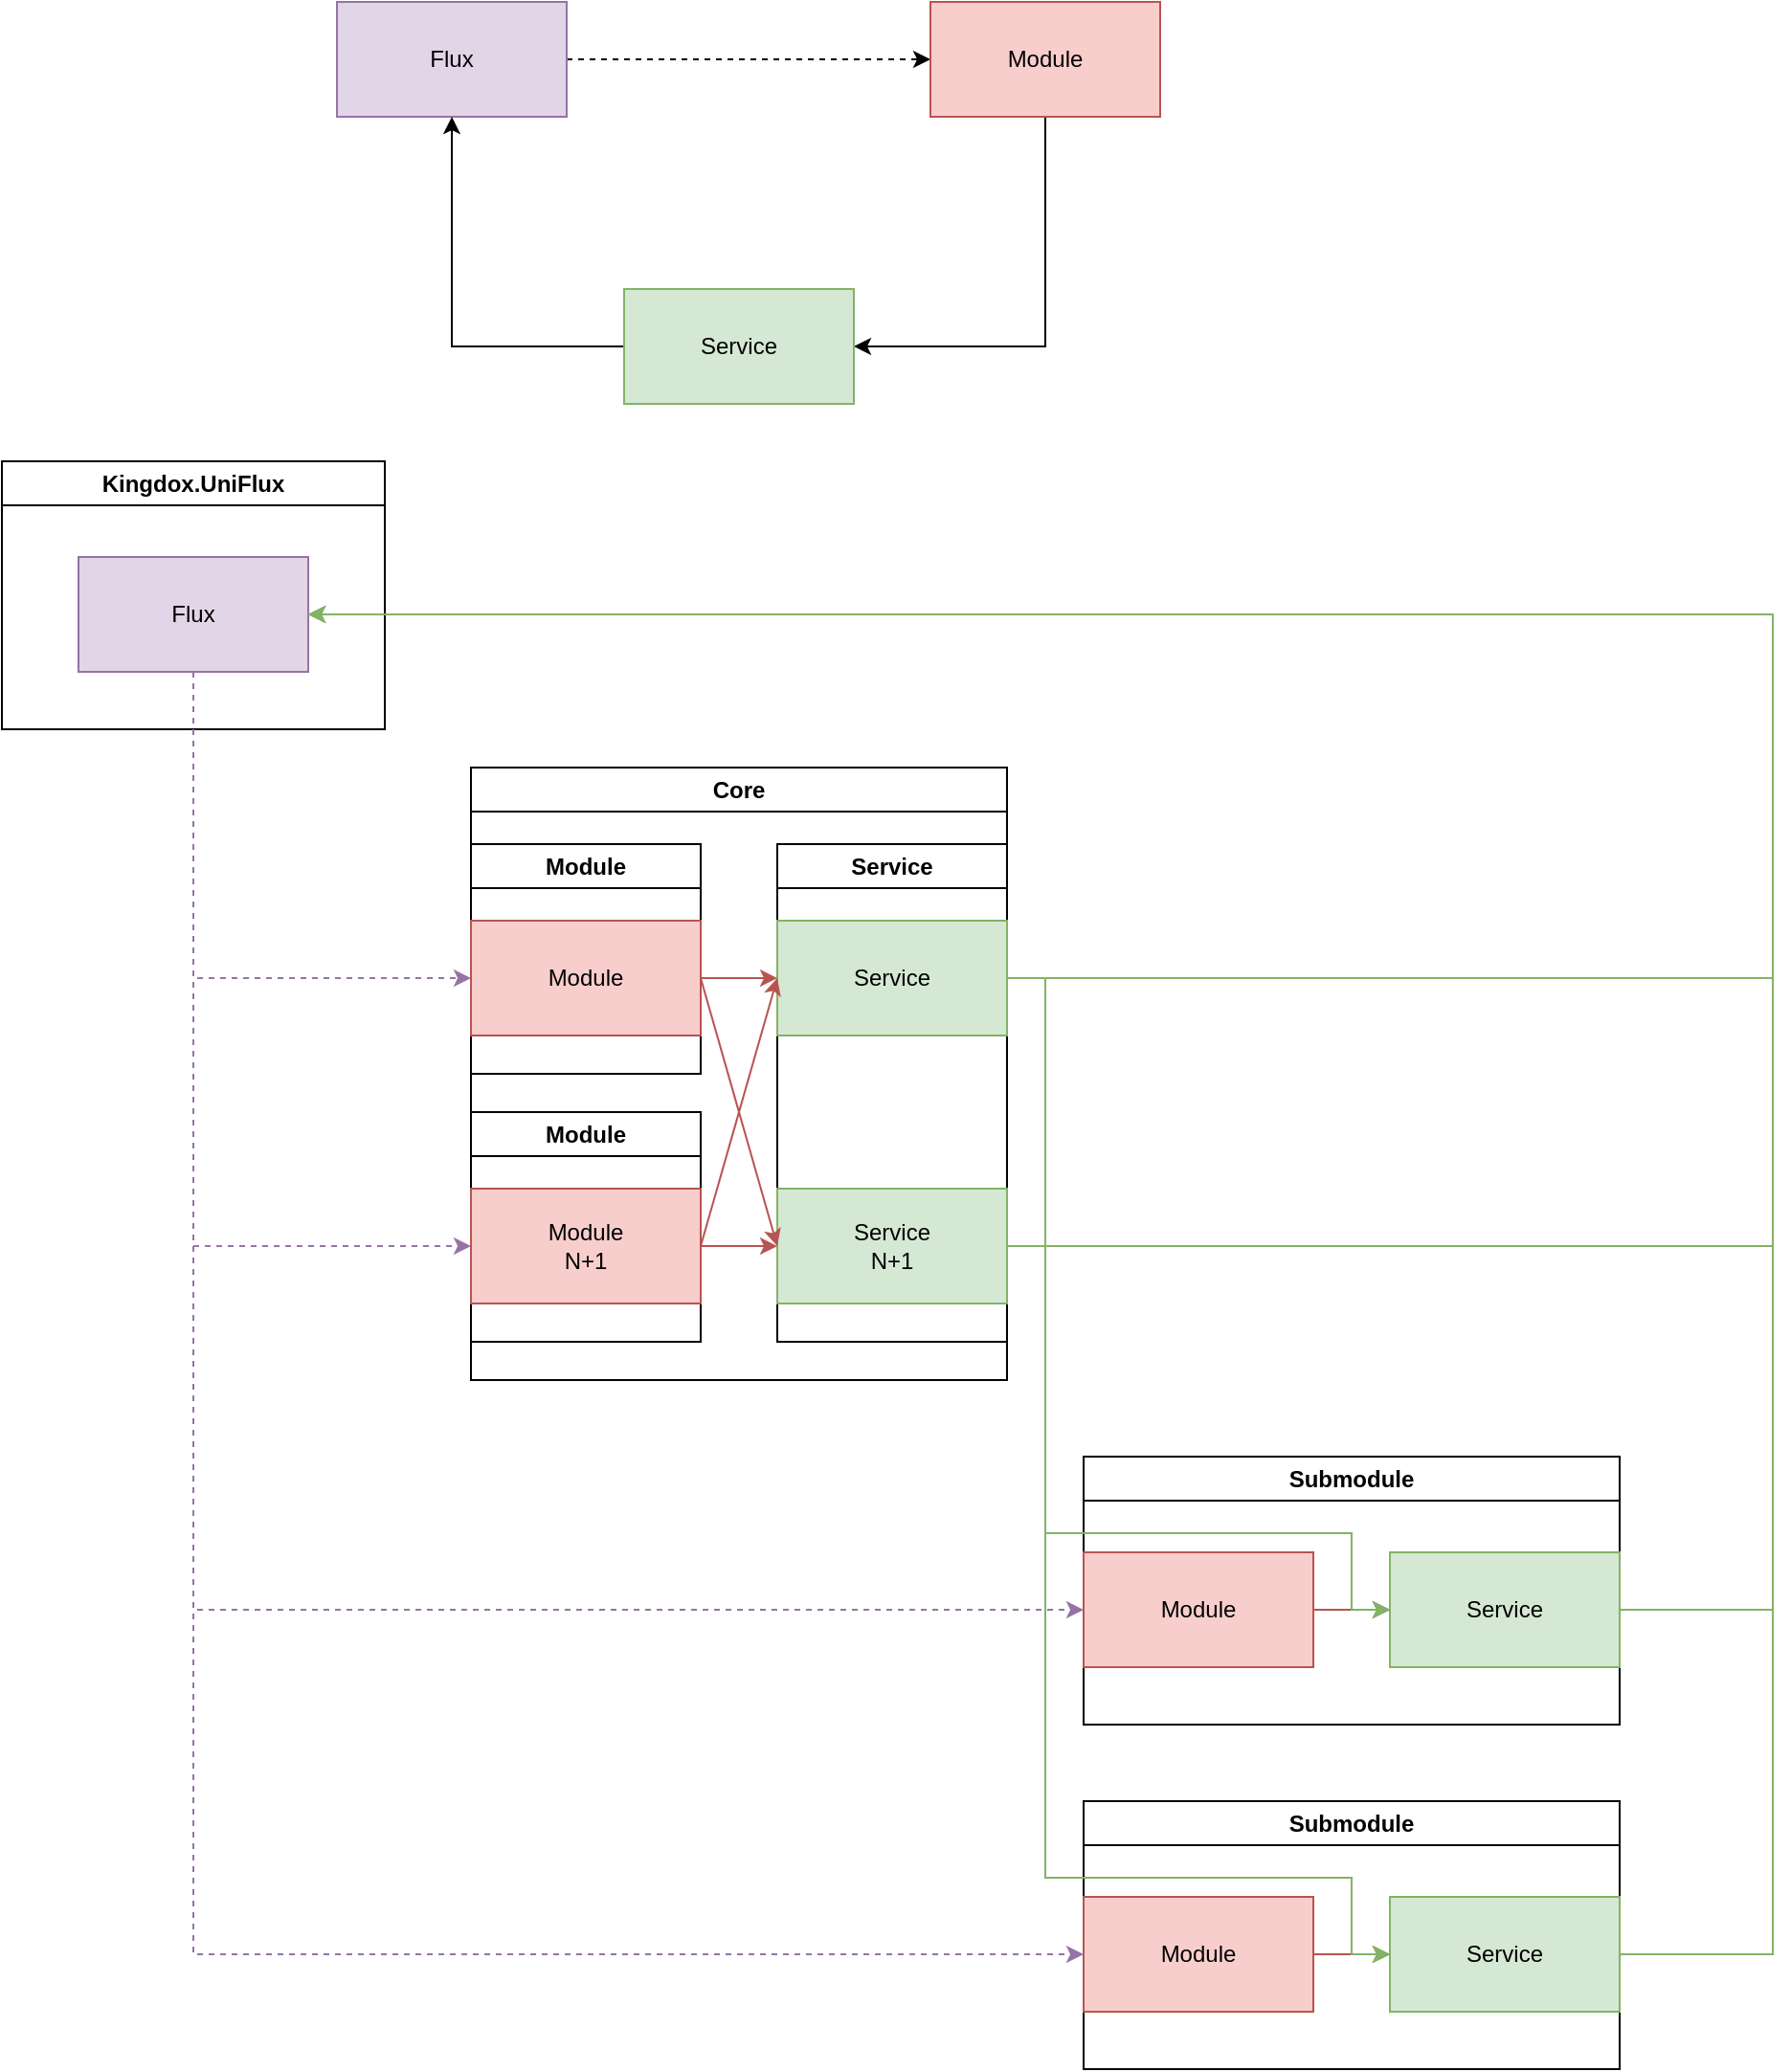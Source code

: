 <mxfile version="21.1.5" type="device">
  <diagram name="Page-1" id="acX5bbX6ohHZKl1gG4sX">
    <mxGraphModel dx="2442" dy="2045" grid="1" gridSize="10" guides="1" tooltips="1" connect="1" arrows="1" fold="1" page="1" pageScale="1" pageWidth="850" pageHeight="1100" math="0" shadow="0">
      <root>
        <mxCell id="0" />
        <mxCell id="1" parent="0" />
        <mxCell id="2c_V3igSBwsv665nDBpx-11" value="Submodule" style="swimlane;whiteSpace=wrap;html=1;" parent="1" vertex="1">
          <mxGeometry x="40" y="320" width="280" height="140" as="geometry" />
        </mxCell>
        <mxCell id="2c_V3igSBwsv665nDBpx-13" value="Service" style="rounded=0;whiteSpace=wrap;html=1;fillColor=#d5e8d4;strokeColor=#82b366;" parent="2c_V3igSBwsv665nDBpx-11" vertex="1">
          <mxGeometry x="160" y="50" width="120" height="60" as="geometry" />
        </mxCell>
        <mxCell id="2c_V3igSBwsv665nDBpx-16" style="edgeStyle=orthogonalEdgeStyle;rounded=0;orthogonalLoop=1;jettySize=auto;html=1;entryX=0;entryY=0.5;entryDx=0;entryDy=0;fillColor=#f8cecc;strokeColor=#b85450;" parent="2c_V3igSBwsv665nDBpx-11" source="2c_V3igSBwsv665nDBpx-14" target="2c_V3igSBwsv665nDBpx-13" edge="1">
          <mxGeometry relative="1" as="geometry" />
        </mxCell>
        <mxCell id="2c_V3igSBwsv665nDBpx-14" value="Module" style="rounded=0;whiteSpace=wrap;html=1;fillColor=#f8cecc;strokeColor=#b85450;" parent="2c_V3igSBwsv665nDBpx-11" vertex="1">
          <mxGeometry y="50" width="120" height="60" as="geometry" />
        </mxCell>
        <mxCell id="2c_V3igSBwsv665nDBpx-18" value="Submodule" style="swimlane;whiteSpace=wrap;html=1;" parent="1" vertex="1">
          <mxGeometry x="40" y="500" width="280" height="140" as="geometry" />
        </mxCell>
        <mxCell id="2c_V3igSBwsv665nDBpx-21" value="Service" style="rounded=0;whiteSpace=wrap;html=1;fillColor=#d5e8d4;strokeColor=#82b366;" parent="2c_V3igSBwsv665nDBpx-18" vertex="1">
          <mxGeometry x="160" y="50" width="120" height="60" as="geometry" />
        </mxCell>
        <mxCell id="2c_V3igSBwsv665nDBpx-23" style="edgeStyle=orthogonalEdgeStyle;rounded=0;orthogonalLoop=1;jettySize=auto;html=1;entryX=0;entryY=0.5;entryDx=0;entryDy=0;fillColor=#f8cecc;strokeColor=#b85450;" parent="2c_V3igSBwsv665nDBpx-18" source="2c_V3igSBwsv665nDBpx-24" target="2c_V3igSBwsv665nDBpx-21" edge="1">
          <mxGeometry relative="1" as="geometry" />
        </mxCell>
        <mxCell id="2c_V3igSBwsv665nDBpx-24" value="Module" style="rounded=0;whiteSpace=wrap;html=1;fillColor=#f8cecc;strokeColor=#b85450;" parent="2c_V3igSBwsv665nDBpx-18" vertex="1">
          <mxGeometry y="50" width="120" height="60" as="geometry" />
        </mxCell>
        <mxCell id="2c_V3igSBwsv665nDBpx-25" value="Kingdox.UniFlux" style="swimlane;whiteSpace=wrap;html=1;" parent="1" vertex="1">
          <mxGeometry x="-525" y="-200" width="200" height="140" as="geometry" />
        </mxCell>
        <mxCell id="2c_V3igSBwsv665nDBpx-5" value="Flux" style="rounded=0;whiteSpace=wrap;html=1;fillColor=#e1d5e7;strokeColor=#9673a6;" parent="2c_V3igSBwsv665nDBpx-25" vertex="1">
          <mxGeometry x="40" y="50" width="120" height="60" as="geometry" />
        </mxCell>
        <mxCell id="2c_V3igSBwsv665nDBpx-50" value="Core" style="swimlane;whiteSpace=wrap;html=1;" parent="1" vertex="1">
          <mxGeometry x="-280" y="-40" width="280" height="320" as="geometry" />
        </mxCell>
        <mxCell id="2c_V3igSBwsv665nDBpx-28" value="Module" style="swimlane;whiteSpace=wrap;html=1;" parent="2c_V3igSBwsv665nDBpx-50" vertex="1">
          <mxGeometry y="40" width="120" height="120" as="geometry" />
        </mxCell>
        <mxCell id="2c_V3igSBwsv665nDBpx-30" value="Module" style="rounded=0;whiteSpace=wrap;html=1;fillColor=#f8cecc;strokeColor=#b85450;" parent="2c_V3igSBwsv665nDBpx-28" vertex="1">
          <mxGeometry y="40" width="120" height="60" as="geometry" />
        </mxCell>
        <mxCell id="2c_V3igSBwsv665nDBpx-31" value="Module" style="swimlane;whiteSpace=wrap;html=1;" parent="2c_V3igSBwsv665nDBpx-50" vertex="1">
          <mxGeometry y="180" width="120" height="120" as="geometry" />
        </mxCell>
        <mxCell id="2c_V3igSBwsv665nDBpx-32" value="Module&lt;br&gt;N+1" style="rounded=0;whiteSpace=wrap;html=1;fillColor=#f8cecc;strokeColor=#b85450;" parent="2c_V3igSBwsv665nDBpx-31" vertex="1">
          <mxGeometry y="40" width="120" height="60" as="geometry" />
        </mxCell>
        <mxCell id="2c_V3igSBwsv665nDBpx-35" value="Service" style="swimlane;whiteSpace=wrap;html=1;" parent="2c_V3igSBwsv665nDBpx-50" vertex="1">
          <mxGeometry x="160" y="40" width="120" height="260" as="geometry" />
        </mxCell>
        <mxCell id="2c_V3igSBwsv665nDBpx-36" value="Service" style="rounded=0;whiteSpace=wrap;html=1;fillColor=#d5e8d4;strokeColor=#82b366;" parent="2c_V3igSBwsv665nDBpx-35" vertex="1">
          <mxGeometry y="40" width="120" height="60" as="geometry" />
        </mxCell>
        <mxCell id="ZMlt4d_sLRgXzANAK9f9-1" value="Service &lt;br&gt;N+1" style="rounded=0;whiteSpace=wrap;html=1;fillColor=#d5e8d4;strokeColor=#82b366;" parent="2c_V3igSBwsv665nDBpx-35" vertex="1">
          <mxGeometry y="180" width="120" height="60" as="geometry" />
        </mxCell>
        <mxCell id="ZMlt4d_sLRgXzANAK9f9-17" value="" style="edgeStyle=none;orthogonalLoop=1;jettySize=auto;html=1;rounded=0;exitX=1;exitY=0.5;exitDx=0;exitDy=0;fillColor=#f8cecc;strokeColor=#b85450;" parent="2c_V3igSBwsv665nDBpx-50" source="2c_V3igSBwsv665nDBpx-30" target="2c_V3igSBwsv665nDBpx-36" edge="1">
          <mxGeometry width="80" relative="1" as="geometry">
            <mxPoint x="370" y="250" as="sourcePoint" />
            <mxPoint x="450" y="250" as="targetPoint" />
            <Array as="points" />
          </mxGeometry>
        </mxCell>
        <mxCell id="ZMlt4d_sLRgXzANAK9f9-19" value="" style="edgeStyle=none;orthogonalLoop=1;jettySize=auto;html=1;rounded=0;exitX=1;exitY=0.5;exitDx=0;exitDy=0;entryX=0;entryY=0.5;entryDx=0;entryDy=0;fillColor=#f8cecc;strokeColor=#b85450;" parent="2c_V3igSBwsv665nDBpx-50" source="2c_V3igSBwsv665nDBpx-32" target="2c_V3igSBwsv665nDBpx-36" edge="1">
          <mxGeometry width="80" relative="1" as="geometry">
            <mxPoint x="690" y="260" as="sourcePoint" />
            <mxPoint x="770" y="260" as="targetPoint" />
            <Array as="points" />
          </mxGeometry>
        </mxCell>
        <mxCell id="ZMlt4d_sLRgXzANAK9f9-20" value="" style="edgeStyle=none;orthogonalLoop=1;jettySize=auto;html=1;rounded=0;exitX=1;exitY=0.5;exitDx=0;exitDy=0;fillColor=#f8cecc;strokeColor=#b85450;entryX=0;entryY=0.5;entryDx=0;entryDy=0;" parent="2c_V3igSBwsv665nDBpx-50" source="2c_V3igSBwsv665nDBpx-30" edge="1" target="ZMlt4d_sLRgXzANAK9f9-1">
          <mxGeometry width="80" relative="1" as="geometry">
            <mxPoint x="540" y="210" as="sourcePoint" />
            <mxPoint x="160" y="250" as="targetPoint" />
            <Array as="points" />
          </mxGeometry>
        </mxCell>
        <mxCell id="ZMlt4d_sLRgXzANAK9f9-18" value="" style="edgeStyle=none;orthogonalLoop=1;jettySize=auto;html=1;rounded=0;exitX=1;exitY=0.5;exitDx=0;exitDy=0;fillColor=#f8cecc;strokeColor=#b85450;entryX=0;entryY=0.5;entryDx=0;entryDy=0;" parent="2c_V3igSBwsv665nDBpx-50" source="2c_V3igSBwsv665nDBpx-32" edge="1" target="ZMlt4d_sLRgXzANAK9f9-1">
          <mxGeometry width="80" relative="1" as="geometry">
            <mxPoint x="650" y="250" as="sourcePoint" />
            <mxPoint x="160" y="250" as="targetPoint" />
            <Array as="points" />
          </mxGeometry>
        </mxCell>
        <mxCell id="2c_V3igSBwsv665nDBpx-54" style="edgeStyle=orthogonalEdgeStyle;rounded=0;orthogonalLoop=1;jettySize=auto;html=1;entryX=1;entryY=0.5;entryDx=0;entryDy=0;fillColor=#d5e8d4;strokeColor=#82b366;exitX=1;exitY=0.5;exitDx=0;exitDy=0;" parent="1" source="2c_V3igSBwsv665nDBpx-13" target="2c_V3igSBwsv665nDBpx-5" edge="1">
          <mxGeometry relative="1" as="geometry">
            <Array as="points">
              <mxPoint x="400" y="400" />
              <mxPoint x="400" y="-120" />
            </Array>
          </mxGeometry>
        </mxCell>
        <mxCell id="2c_V3igSBwsv665nDBpx-55" style="edgeStyle=orthogonalEdgeStyle;rounded=0;orthogonalLoop=1;jettySize=auto;html=1;entryX=1;entryY=0.5;entryDx=0;entryDy=0;fillColor=#d5e8d4;strokeColor=#82b366;" parent="1" source="2c_V3igSBwsv665nDBpx-21" target="2c_V3igSBwsv665nDBpx-5" edge="1">
          <mxGeometry relative="1" as="geometry">
            <Array as="points">
              <mxPoint x="400" y="580" />
              <mxPoint x="400" y="-120" />
            </Array>
          </mxGeometry>
        </mxCell>
        <mxCell id="2c_V3igSBwsv665nDBpx-56" style="edgeStyle=orthogonalEdgeStyle;rounded=0;orthogonalLoop=1;jettySize=auto;html=1;exitX=0.5;exitY=1;exitDx=0;exitDy=0;entryX=0;entryY=0.5;entryDx=0;entryDy=0;dashed=1;fillColor=#e1d5e7;strokeColor=#9673a6;" parent="1" source="2c_V3igSBwsv665nDBpx-5" target="2c_V3igSBwsv665nDBpx-30" edge="1">
          <mxGeometry relative="1" as="geometry" />
        </mxCell>
        <mxCell id="2c_V3igSBwsv665nDBpx-57" style="edgeStyle=orthogonalEdgeStyle;rounded=0;orthogonalLoop=1;jettySize=auto;html=1;exitX=0.5;exitY=1;exitDx=0;exitDy=0;entryX=0;entryY=0.5;entryDx=0;entryDy=0;dashed=1;fillColor=#e1d5e7;strokeColor=#9673a6;" parent="1" source="2c_V3igSBwsv665nDBpx-5" target="2c_V3igSBwsv665nDBpx-32" edge="1">
          <mxGeometry relative="1" as="geometry">
            <mxPoint x="-415" y="-80" as="sourcePoint" />
            <mxPoint x="-270" y="80" as="targetPoint" />
          </mxGeometry>
        </mxCell>
        <mxCell id="2c_V3igSBwsv665nDBpx-60" style="edgeStyle=orthogonalEdgeStyle;rounded=0;orthogonalLoop=1;jettySize=auto;html=1;exitX=0.5;exitY=1;exitDx=0;exitDy=0;entryX=0;entryY=0.5;entryDx=0;entryDy=0;dashed=1;fillColor=#e1d5e7;strokeColor=#9673a6;" parent="1" source="2c_V3igSBwsv665nDBpx-5" target="2c_V3igSBwsv665nDBpx-14" edge="1">
          <mxGeometry relative="1" as="geometry" />
        </mxCell>
        <mxCell id="2c_V3igSBwsv665nDBpx-61" style="edgeStyle=orthogonalEdgeStyle;rounded=0;orthogonalLoop=1;jettySize=auto;html=1;exitX=0.5;exitY=1;exitDx=0;exitDy=0;entryX=0;entryY=0.5;entryDx=0;entryDy=0;dashed=1;fillColor=#e1d5e7;strokeColor=#9673a6;" parent="1" source="2c_V3igSBwsv665nDBpx-5" target="2c_V3igSBwsv665nDBpx-24" edge="1">
          <mxGeometry relative="1" as="geometry" />
        </mxCell>
        <mxCell id="ZMlt4d_sLRgXzANAK9f9-29" style="edgeStyle=orthogonalEdgeStyle;rounded=0;orthogonalLoop=1;jettySize=auto;html=1;exitX=1;exitY=0.5;exitDx=0;exitDy=0;entryX=1;entryY=0.5;entryDx=0;entryDy=0;fillColor=#d5e8d4;strokeColor=#82b366;" parent="1" source="2c_V3igSBwsv665nDBpx-36" target="2c_V3igSBwsv665nDBpx-5" edge="1">
          <mxGeometry relative="1" as="geometry">
            <Array as="points">
              <mxPoint x="400" y="70" />
              <mxPoint x="400" y="-120" />
            </Array>
          </mxGeometry>
        </mxCell>
        <mxCell id="ZMlt4d_sLRgXzANAK9f9-30" style="edgeStyle=orthogonalEdgeStyle;rounded=0;orthogonalLoop=1;jettySize=auto;html=1;exitX=1;exitY=0.5;exitDx=0;exitDy=0;entryX=1;entryY=0.5;entryDx=0;entryDy=0;fillColor=#d5e8d4;strokeColor=#82b366;" parent="1" source="ZMlt4d_sLRgXzANAK9f9-1" target="2c_V3igSBwsv665nDBpx-5" edge="1">
          <mxGeometry relative="1" as="geometry">
            <Array as="points">
              <mxPoint x="400" y="210" />
              <mxPoint x="400" y="-120" />
            </Array>
          </mxGeometry>
        </mxCell>
        <mxCell id="ZMlt4d_sLRgXzANAK9f9-35" style="edgeStyle=orthogonalEdgeStyle;rounded=0;orthogonalLoop=1;jettySize=auto;html=1;dashed=1;" parent="1" source="ZMlt4d_sLRgXzANAK9f9-32" target="ZMlt4d_sLRgXzANAK9f9-33" edge="1">
          <mxGeometry relative="1" as="geometry" />
        </mxCell>
        <mxCell id="ZMlt4d_sLRgXzANAK9f9-32" value="Flux" style="rounded=0;whiteSpace=wrap;html=1;fillColor=#e1d5e7;strokeColor=#9673a6;" parent="1" vertex="1">
          <mxGeometry x="-350" y="-440" width="120" height="60" as="geometry" />
        </mxCell>
        <mxCell id="ZMlt4d_sLRgXzANAK9f9-36" style="edgeStyle=orthogonalEdgeStyle;rounded=0;orthogonalLoop=1;jettySize=auto;html=1;entryX=1;entryY=0.5;entryDx=0;entryDy=0;" parent="1" source="ZMlt4d_sLRgXzANAK9f9-33" target="ZMlt4d_sLRgXzANAK9f9-34" edge="1">
          <mxGeometry relative="1" as="geometry">
            <Array as="points">
              <mxPoint x="20" y="-260" />
            </Array>
          </mxGeometry>
        </mxCell>
        <mxCell id="ZMlt4d_sLRgXzANAK9f9-33" value="Module" style="rounded=0;whiteSpace=wrap;html=1;fillColor=#f8cecc;strokeColor=#b85450;" parent="1" vertex="1">
          <mxGeometry x="-40" y="-440" width="120" height="60" as="geometry" />
        </mxCell>
        <mxCell id="ZMlt4d_sLRgXzANAK9f9-37" style="edgeStyle=orthogonalEdgeStyle;rounded=0;orthogonalLoop=1;jettySize=auto;html=1;" parent="1" source="ZMlt4d_sLRgXzANAK9f9-34" target="ZMlt4d_sLRgXzANAK9f9-32" edge="1">
          <mxGeometry relative="1" as="geometry" />
        </mxCell>
        <mxCell id="ZMlt4d_sLRgXzANAK9f9-34" value="Service" style="rounded=0;whiteSpace=wrap;html=1;fillColor=#d5e8d4;strokeColor=#82b366;" parent="1" vertex="1">
          <mxGeometry x="-200" y="-290" width="120" height="60" as="geometry" />
        </mxCell>
        <mxCell id="dt93SpW6wM9uO4FDnJXl-3" style="edgeStyle=orthogonalEdgeStyle;rounded=0;orthogonalLoop=1;jettySize=auto;html=1;entryX=0;entryY=0.5;entryDx=0;entryDy=0;fillColor=#d5e8d4;strokeColor=#82b366;" edge="1" parent="1" source="ZMlt4d_sLRgXzANAK9f9-1" target="2c_V3igSBwsv665nDBpx-13">
          <mxGeometry relative="1" as="geometry">
            <Array as="points">
              <mxPoint x="20" y="210" />
              <mxPoint x="20" y="360" />
              <mxPoint x="180" y="360" />
              <mxPoint x="180" y="400" />
            </Array>
          </mxGeometry>
        </mxCell>
        <mxCell id="dt93SpW6wM9uO4FDnJXl-4" style="edgeStyle=orthogonalEdgeStyle;rounded=0;orthogonalLoop=1;jettySize=auto;html=1;exitX=1;exitY=0.5;exitDx=0;exitDy=0;entryX=0;entryY=0.5;entryDx=0;entryDy=0;fillColor=#d5e8d4;strokeColor=#82b366;" edge="1" parent="1" source="ZMlt4d_sLRgXzANAK9f9-1" target="2c_V3igSBwsv665nDBpx-21">
          <mxGeometry relative="1" as="geometry">
            <Array as="points">
              <mxPoint x="20" y="210" />
              <mxPoint x="20" y="540" />
              <mxPoint x="180" y="540" />
              <mxPoint x="180" y="580" />
            </Array>
          </mxGeometry>
        </mxCell>
        <mxCell id="dt93SpW6wM9uO4FDnJXl-5" style="edgeStyle=orthogonalEdgeStyle;rounded=0;orthogonalLoop=1;jettySize=auto;html=1;exitX=1;exitY=0.5;exitDx=0;exitDy=0;entryX=0;entryY=0.5;entryDx=0;entryDy=0;fillColor=#d5e8d4;strokeColor=#82b366;" edge="1" parent="1" source="2c_V3igSBwsv665nDBpx-36" target="2c_V3igSBwsv665nDBpx-13">
          <mxGeometry relative="1" as="geometry">
            <Array as="points">
              <mxPoint x="20" y="70" />
              <mxPoint x="20" y="360" />
              <mxPoint x="180" y="360" />
              <mxPoint x="180" y="400" />
            </Array>
          </mxGeometry>
        </mxCell>
        <mxCell id="dt93SpW6wM9uO4FDnJXl-6" style="edgeStyle=orthogonalEdgeStyle;rounded=0;orthogonalLoop=1;jettySize=auto;html=1;exitX=1;exitY=0.5;exitDx=0;exitDy=0;entryX=0;entryY=0.5;entryDx=0;entryDy=0;fillColor=#d5e8d4;strokeColor=#82b366;" edge="1" parent="1" source="ZMlt4d_sLRgXzANAK9f9-1" target="2c_V3igSBwsv665nDBpx-21">
          <mxGeometry relative="1" as="geometry">
            <Array as="points">
              <mxPoint x="20" y="210" />
              <mxPoint x="20" y="540" />
              <mxPoint x="180" y="540" />
              <mxPoint x="180" y="580" />
            </Array>
          </mxGeometry>
        </mxCell>
      </root>
    </mxGraphModel>
  </diagram>
</mxfile>
